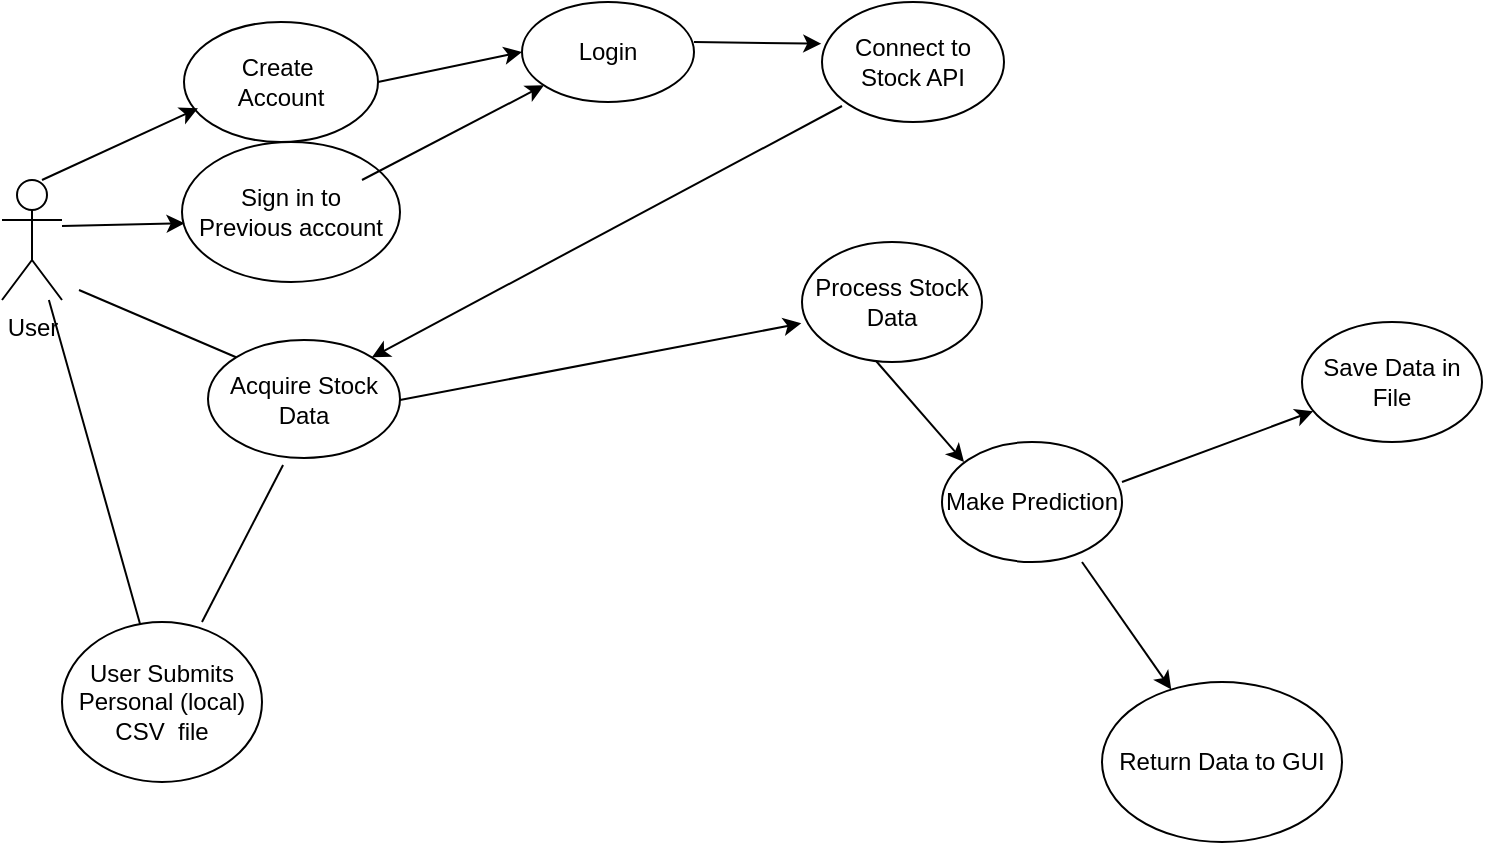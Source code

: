 <mxfile version="24.7.2" type="github">
  <diagram name="Page-1" id="tmTa74DvuVe0W2aihUYn">
    <mxGraphModel dx="928" dy="606" grid="1" gridSize="10" guides="1" tooltips="1" connect="1" arrows="1" fold="1" page="1" pageScale="1" pageWidth="827" pageHeight="1169" math="0" shadow="0">
      <root>
        <mxCell id="0" />
        <mxCell id="1" parent="0" />
        <mxCell id="5Wlh0Rlquvbvc7U6fsWG-1" value="User" style="shape=umlActor;verticalLabelPosition=bottom;verticalAlign=top;html=1;outlineConnect=0;" vertex="1" parent="1">
          <mxGeometry x="40" y="119" width="30" height="60" as="geometry" />
        </mxCell>
        <mxCell id="5Wlh0Rlquvbvc7U6fsWG-3" value="Create&amp;nbsp;&lt;div&gt;Account&lt;/div&gt;" style="ellipse;whiteSpace=wrap;html=1;" vertex="1" parent="1">
          <mxGeometry x="131" y="40" width="97" height="60" as="geometry" />
        </mxCell>
        <mxCell id="5Wlh0Rlquvbvc7U6fsWG-4" value="Login" style="ellipse;whiteSpace=wrap;html=1;" vertex="1" parent="1">
          <mxGeometry x="300" y="30" width="86" height="50" as="geometry" />
        </mxCell>
        <mxCell id="5Wlh0Rlquvbvc7U6fsWG-6" value="&lt;div&gt;Acquire Stock Data&lt;/div&gt;" style="ellipse;whiteSpace=wrap;html=1;" vertex="1" parent="1">
          <mxGeometry x="143" y="199" width="96" height="59" as="geometry" />
        </mxCell>
        <mxCell id="5Wlh0Rlquvbvc7U6fsWG-7" value="" style="endArrow=none;html=1;rounded=0;fontSize=12;startSize=8;endSize=8;curved=1;entryX=0;entryY=0;entryDx=0;entryDy=0;" edge="1" parent="1" target="5Wlh0Rlquvbvc7U6fsWG-6">
          <mxGeometry width="50" height="50" relative="1" as="geometry">
            <mxPoint x="78.5" y="174" as="sourcePoint" />
            <mxPoint x="140.5" y="199" as="targetPoint" />
          </mxGeometry>
        </mxCell>
        <mxCell id="5Wlh0Rlquvbvc7U6fsWG-11" value="Connect to Stock API" style="ellipse;whiteSpace=wrap;html=1;" vertex="1" parent="1">
          <mxGeometry x="450" y="30" width="91" height="60" as="geometry" />
        </mxCell>
        <mxCell id="5Wlh0Rlquvbvc7U6fsWG-14" value="&lt;div&gt;Sign in to&lt;/div&gt;&lt;div&gt;Previous account&lt;br&gt;&lt;/div&gt;" style="ellipse;whiteSpace=wrap;html=1;" vertex="1" parent="1">
          <mxGeometry x="130" y="100" width="109" height="70" as="geometry" />
        </mxCell>
        <mxCell id="5Wlh0Rlquvbvc7U6fsWG-19" value="&lt;div&gt;Save Data in File&lt;/div&gt;" style="ellipse;whiteSpace=wrap;html=1;" vertex="1" parent="1">
          <mxGeometry x="690" y="190" width="90" height="60" as="geometry" />
        </mxCell>
        <mxCell id="5Wlh0Rlquvbvc7U6fsWG-21" value="" style="endArrow=classic;html=1;rounded=0;" edge="1" parent="1">
          <mxGeometry width="50" height="50" relative="1" as="geometry">
            <mxPoint x="470.5" y="202" as="sourcePoint" />
            <mxPoint x="521" y="260" as="targetPoint" />
          </mxGeometry>
        </mxCell>
        <mxCell id="5Wlh0Rlquvbvc7U6fsWG-22" value="Make Prediction" style="ellipse;whiteSpace=wrap;html=1;" vertex="1" parent="1">
          <mxGeometry x="510" y="250" width="90" height="60" as="geometry" />
        </mxCell>
        <mxCell id="5Wlh0Rlquvbvc7U6fsWG-24" value="&lt;div&gt;Process Stock Data&lt;/div&gt;" style="ellipse;whiteSpace=wrap;html=1;" vertex="1" parent="1">
          <mxGeometry x="440" y="150" width="90" height="60" as="geometry" />
        </mxCell>
        <mxCell id="5Wlh0Rlquvbvc7U6fsWG-25" value="" style="endArrow=none;html=1;rounded=0;" edge="1" parent="1" source="5Wlh0Rlquvbvc7U6fsWG-1" target="5Wlh0Rlquvbvc7U6fsWG-26">
          <mxGeometry width="50" height="50" relative="1" as="geometry">
            <mxPoint x="100" y="300" as="sourcePoint" />
            <mxPoint x="60" y="199" as="targetPoint" />
          </mxGeometry>
        </mxCell>
        <mxCell id="5Wlh0Rlquvbvc7U6fsWG-26" value="User Submits Personal (local) CSV&amp;nbsp; file" style="ellipse;whiteSpace=wrap;html=1;" vertex="1" parent="1">
          <mxGeometry x="70" y="340" width="100" height="80" as="geometry" />
        </mxCell>
        <mxCell id="5Wlh0Rlquvbvc7U6fsWG-27" value="" style="endArrow=none;html=1;rounded=0;entryX=0.391;entryY=1.059;entryDx=0;entryDy=0;entryPerimeter=0;" edge="1" parent="1" target="5Wlh0Rlquvbvc7U6fsWG-6">
          <mxGeometry width="50" height="50" relative="1" as="geometry">
            <mxPoint x="140" y="340" as="sourcePoint" />
            <mxPoint x="190" y="290" as="targetPoint" />
          </mxGeometry>
        </mxCell>
        <mxCell id="5Wlh0Rlquvbvc7U6fsWG-28" value="" style="endArrow=classic;html=1;rounded=0;" edge="1" parent="1" target="5Wlh0Rlquvbvc7U6fsWG-4">
          <mxGeometry width="50" height="50" relative="1" as="geometry">
            <mxPoint x="220" y="119" as="sourcePoint" />
            <mxPoint x="270" y="69" as="targetPoint" />
          </mxGeometry>
        </mxCell>
        <mxCell id="5Wlh0Rlquvbvc7U6fsWG-29" value="" style="endArrow=classic;html=1;rounded=0;entryX=0;entryY=0.5;entryDx=0;entryDy=0;" edge="1" parent="1" target="5Wlh0Rlquvbvc7U6fsWG-4">
          <mxGeometry width="50" height="50" relative="1" as="geometry">
            <mxPoint x="228" y="70" as="sourcePoint" />
            <mxPoint x="278" y="20" as="targetPoint" />
          </mxGeometry>
        </mxCell>
        <mxCell id="5Wlh0Rlquvbvc7U6fsWG-30" value="" style="endArrow=classic;html=1;rounded=0;entryX=0.072;entryY=0.719;entryDx=0;entryDy=0;entryPerimeter=0;" edge="1" parent="1" target="5Wlh0Rlquvbvc7U6fsWG-3">
          <mxGeometry width="50" height="50" relative="1" as="geometry">
            <mxPoint x="60" y="119" as="sourcePoint" />
            <mxPoint x="110" y="69" as="targetPoint" />
          </mxGeometry>
        </mxCell>
        <mxCell id="5Wlh0Rlquvbvc7U6fsWG-32" value="" style="endArrow=classic;html=1;rounded=0;entryX=0.012;entryY=0.581;entryDx=0;entryDy=0;entryPerimeter=0;" edge="1" parent="1" target="5Wlh0Rlquvbvc7U6fsWG-14">
          <mxGeometry width="50" height="50" relative="1" as="geometry">
            <mxPoint x="70" y="142" as="sourcePoint" />
            <mxPoint x="120" y="92" as="targetPoint" />
          </mxGeometry>
        </mxCell>
        <mxCell id="5Wlh0Rlquvbvc7U6fsWG-33" value="" style="endArrow=classic;html=1;rounded=0;entryX=-0.004;entryY=0.347;entryDx=0;entryDy=0;entryPerimeter=0;" edge="1" parent="1" target="5Wlh0Rlquvbvc7U6fsWG-11">
          <mxGeometry width="50" height="50" relative="1" as="geometry">
            <mxPoint x="386" y="50" as="sourcePoint" />
            <mxPoint x="436" as="targetPoint" />
          </mxGeometry>
        </mxCell>
        <mxCell id="5Wlh0Rlquvbvc7U6fsWG-34" value="" style="endArrow=classic;html=1;rounded=0;entryX=1;entryY=0;entryDx=0;entryDy=0;" edge="1" parent="1" target="5Wlh0Rlquvbvc7U6fsWG-6">
          <mxGeometry width="50" height="50" relative="1" as="geometry">
            <mxPoint x="460" y="82" as="sourcePoint" />
            <mxPoint x="374.64" y="139.688" as="targetPoint" />
          </mxGeometry>
        </mxCell>
        <mxCell id="5Wlh0Rlquvbvc7U6fsWG-36" value="" style="endArrow=classic;html=1;rounded=0;entryX=-0.004;entryY=0.678;entryDx=0;entryDy=0;entryPerimeter=0;" edge="1" parent="1" target="5Wlh0Rlquvbvc7U6fsWG-24">
          <mxGeometry width="50" height="50" relative="1" as="geometry">
            <mxPoint x="239" y="229" as="sourcePoint" />
            <mxPoint x="289" y="179" as="targetPoint" />
          </mxGeometry>
        </mxCell>
        <mxCell id="5Wlh0Rlquvbvc7U6fsWG-37" value="" style="endArrow=classic;html=1;rounded=0;" edge="1" parent="1" target="5Wlh0Rlquvbvc7U6fsWG-19">
          <mxGeometry width="50" height="50" relative="1" as="geometry">
            <mxPoint x="600" y="270" as="sourcePoint" />
            <mxPoint x="650" y="220" as="targetPoint" />
          </mxGeometry>
        </mxCell>
        <mxCell id="5Wlh0Rlquvbvc7U6fsWG-38" value="" style="endArrow=classic;html=1;rounded=0;" edge="1" parent="1" target="5Wlh0Rlquvbvc7U6fsWG-39">
          <mxGeometry width="50" height="50" relative="1" as="geometry">
            <mxPoint x="580" y="310" as="sourcePoint" />
            <mxPoint x="610" y="380" as="targetPoint" />
          </mxGeometry>
        </mxCell>
        <mxCell id="5Wlh0Rlquvbvc7U6fsWG-39" value="&lt;div&gt;Return Data to GUI&lt;/div&gt;" style="ellipse;whiteSpace=wrap;html=1;" vertex="1" parent="1">
          <mxGeometry x="590" y="370" width="120" height="80" as="geometry" />
        </mxCell>
      </root>
    </mxGraphModel>
  </diagram>
</mxfile>
